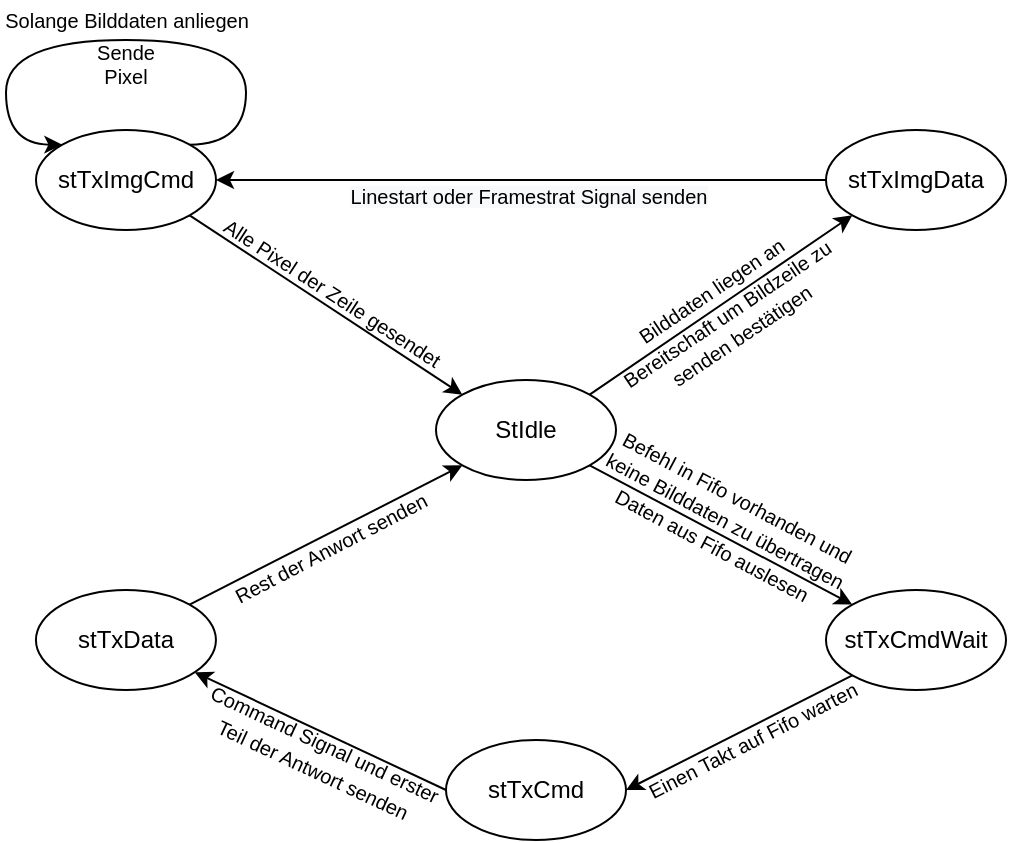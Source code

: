 <mxfile version="13.4.5" type="device"><diagram id="CmULTEvlulnw2AV3xqKY" name="Page-1"><mxGraphModel dx="657" dy="381" grid="1" gridSize="10" guides="1" tooltips="1" connect="1" arrows="1" fold="1" page="1" pageScale="1" pageWidth="850" pageHeight="1100" math="0" shadow="0"><root><mxCell id="0"/><mxCell id="1" parent="0"/><mxCell id="aXKpqHgMQ56o390ZOyR0-7" style="rounded=0;orthogonalLoop=1;jettySize=auto;html=1;exitX=1;exitY=1;exitDx=0;exitDy=0;entryX=0;entryY=0;entryDx=0;entryDy=0;" parent="1" source="aXKpqHgMQ56o390ZOyR0-1" target="aXKpqHgMQ56o390ZOyR0-4" edge="1"><mxGeometry relative="1" as="geometry"/></mxCell><mxCell id="YrGLz9iDSlpPaKeymUXz-3" value="&lt;span style=&quot;font-size: 10px;&quot;&gt;Befehl in Fifo vorhanden und&lt;/span&gt;&lt;br style=&quot;font-size: 10px;&quot;&gt;&lt;span style=&quot;font-size: 10px;&quot;&gt;keine Bilddaten zu übertragen&lt;br&gt;&lt;/span&gt;&lt;span style=&quot;font-size: 10px;&quot;&gt;Daten aus Fifo auslesen&lt;br&gt;&lt;/span&gt;&lt;span style=&quot;font-size: 10px;&quot;&gt;&lt;br&gt;&lt;/span&gt;" style="edgeLabel;html=1;align=center;verticalAlign=middle;resizable=0;points=[];fontColor=#000000;rotation=28;labelBackgroundColor=none;" vertex="1" connectable="0" parent="aXKpqHgMQ56o390ZOyR0-7"><mxGeometry x="0.179" y="1" relative="1" as="geometry"><mxPoint x="-14" y="-7" as="offset"/></mxGeometry></mxCell><mxCell id="aXKpqHgMQ56o390ZOyR0-8" style="rounded=0;orthogonalLoop=1;jettySize=auto;html=1;exitX=1;exitY=0;exitDx=0;exitDy=0;entryX=0;entryY=1;entryDx=0;entryDy=0;" parent="1" source="aXKpqHgMQ56o390ZOyR0-1" target="aXKpqHgMQ56o390ZOyR0-3" edge="1"><mxGeometry relative="1" as="geometry"/></mxCell><mxCell id="YrGLz9iDSlpPaKeymUXz-2" value="&lt;span style=&quot;font-size: 10px&quot;&gt;&lt;br&gt;Bilddaten liegen an&lt;br&gt;&lt;/span&gt;&lt;span style=&quot;font-size: 10px&quot;&gt;Bereitschaft um Bildzeile zu &lt;br&gt;senden bestätigen&lt;/span&gt;&lt;span style=&quot;font-size: 10px&quot;&gt;&lt;br&gt;&lt;/span&gt;" style="edgeLabel;html=1;align=center;verticalAlign=middle;resizable=0;points=[];horizontal=1;rotation=326;labelBackgroundColor=none;labelPosition=center;verticalLabelPosition=middle;" vertex="1" connectable="0" parent="aXKpqHgMQ56o390ZOyR0-8"><mxGeometry x="0.46" y="1" relative="1" as="geometry"><mxPoint x="-31" y="19.63" as="offset"/></mxGeometry></mxCell><mxCell id="aXKpqHgMQ56o390ZOyR0-1" value="StIdle" style="ellipse;whiteSpace=wrap;html=1;" parent="1" vertex="1"><mxGeometry x="355" y="320" width="90" height="50" as="geometry"/></mxCell><mxCell id="aXKpqHgMQ56o390ZOyR0-10" style="rounded=0;orthogonalLoop=1;jettySize=auto;html=1;exitX=1;exitY=1;exitDx=0;exitDy=0;entryX=0;entryY=0;entryDx=0;entryDy=0;" parent="1" source="aXKpqHgMQ56o390ZOyR0-2" target="aXKpqHgMQ56o390ZOyR0-1" edge="1"><mxGeometry relative="1" as="geometry"/></mxCell><mxCell id="YrGLz9iDSlpPaKeymUXz-7" value="&lt;span style=&quot;font-size: 10px;&quot;&gt;Alle Pixel der Zeile gesendet&lt;/span&gt;" style="edgeLabel;html=1;align=center;verticalAlign=middle;resizable=0;points=[];fontColor=#000000;rotation=33;labelBackgroundColor=none;" vertex="1" connectable="0" parent="aXKpqHgMQ56o390ZOyR0-10"><mxGeometry x="0.089" y="1" relative="1" as="geometry"><mxPoint x="-4" y="-10" as="offset"/></mxGeometry></mxCell><mxCell id="aXKpqHgMQ56o390ZOyR0-2" value="stTxImgCmd" style="ellipse;whiteSpace=wrap;html=1;" parent="1" vertex="1"><mxGeometry x="155" y="195" width="90" height="50" as="geometry"/></mxCell><mxCell id="aXKpqHgMQ56o390ZOyR0-9" style="rounded=0;orthogonalLoop=1;jettySize=auto;html=1;exitX=0;exitY=0.5;exitDx=0;exitDy=0;entryX=1;entryY=0.5;entryDx=0;entryDy=0;" parent="1" source="aXKpqHgMQ56o390ZOyR0-3" target="aXKpqHgMQ56o390ZOyR0-2" edge="1"><mxGeometry relative="1" as="geometry"/></mxCell><mxCell id="YrGLz9iDSlpPaKeymUXz-8" value="&lt;span style=&quot;font-size: 10px ; background-color: rgb(248 , 249 , 250)&quot;&gt;Linestart oder Framestrat Signal senden&lt;/span&gt;" style="edgeLabel;html=1;align=center;verticalAlign=middle;resizable=0;points=[];fontColor=#000000;" vertex="1" connectable="0" parent="aXKpqHgMQ56o390ZOyR0-9"><mxGeometry x="-0.047" y="-1" relative="1" as="geometry"><mxPoint x="-4" y="9" as="offset"/></mxGeometry></mxCell><mxCell id="aXKpqHgMQ56o390ZOyR0-3" value="stTxImgData" style="ellipse;whiteSpace=wrap;html=1;" parent="1" vertex="1"><mxGeometry x="550" y="195" width="90" height="50" as="geometry"/></mxCell><mxCell id="aXKpqHgMQ56o390ZOyR0-11" style="rounded=0;orthogonalLoop=1;jettySize=auto;html=1;exitX=0;exitY=1;exitDx=0;exitDy=0;entryX=1;entryY=0.5;entryDx=0;entryDy=0;" parent="1" source="aXKpqHgMQ56o390ZOyR0-4" target="aXKpqHgMQ56o390ZOyR0-5" edge="1"><mxGeometry relative="1" as="geometry"/></mxCell><mxCell id="YrGLz9iDSlpPaKeymUXz-4" value="&lt;span style=&quot;font-size: 10px;&quot;&gt;Einen Takt auf Fifo warten&lt;/span&gt;" style="edgeLabel;html=1;align=center;verticalAlign=middle;resizable=0;points=[];fontColor=#000000;rotation=333;labelBackgroundColor=none;" vertex="1" connectable="0" parent="aXKpqHgMQ56o390ZOyR0-11"><mxGeometry x="0.303" relative="1" as="geometry"><mxPoint x="23.36" y="-4.9" as="offset"/></mxGeometry></mxCell><mxCell id="aXKpqHgMQ56o390ZOyR0-4" value="stTxCmdWait" style="ellipse;whiteSpace=wrap;html=1;" parent="1" vertex="1"><mxGeometry x="550" y="425" width="90" height="50" as="geometry"/></mxCell><mxCell id="aXKpqHgMQ56o390ZOyR0-12" style="rounded=0;orthogonalLoop=1;jettySize=auto;html=1;exitX=0;exitY=0.5;exitDx=0;exitDy=0;" parent="1" source="aXKpqHgMQ56o390ZOyR0-5" target="aXKpqHgMQ56o390ZOyR0-6" edge="1"><mxGeometry relative="1" as="geometry"/></mxCell><mxCell id="YrGLz9iDSlpPaKeymUXz-5" value="&lt;span style=&quot;font-size: 10px;&quot;&gt;Command Signal und erster &lt;br&gt;Teil der Antwort senden&lt;/span&gt;" style="edgeLabel;html=1;align=center;verticalAlign=middle;resizable=0;points=[];fontColor=#000000;rotation=25;labelBackgroundColor=none;" vertex="1" connectable="0" parent="aXKpqHgMQ56o390ZOyR0-12"><mxGeometry x="-0.121" relative="1" as="geometry"><mxPoint x="-9" y="9" as="offset"/></mxGeometry></mxCell><mxCell id="aXKpqHgMQ56o390ZOyR0-5" value="stTxCmd" style="ellipse;whiteSpace=wrap;html=1;" parent="1" vertex="1"><mxGeometry x="360" y="500" width="90" height="50" as="geometry"/></mxCell><mxCell id="aXKpqHgMQ56o390ZOyR0-13" style="rounded=0;orthogonalLoop=1;jettySize=auto;html=1;exitX=1;exitY=0;exitDx=0;exitDy=0;entryX=0;entryY=1;entryDx=0;entryDy=0;" parent="1" source="aXKpqHgMQ56o390ZOyR0-6" target="aXKpqHgMQ56o390ZOyR0-1" edge="1"><mxGeometry relative="1" as="geometry"/></mxCell><mxCell id="YrGLz9iDSlpPaKeymUXz-6" value="&lt;span style=&quot;font-size: 10px;&quot;&gt;Rest der Anwort senden&lt;/span&gt;" style="edgeLabel;html=1;align=center;verticalAlign=middle;resizable=0;points=[];fontColor=#000000;rotation=332.5;labelBackgroundColor=none;" vertex="1" connectable="0" parent="aXKpqHgMQ56o390ZOyR0-13"><mxGeometry x="-0.103" y="-2" relative="1" as="geometry"><mxPoint x="8" y="1" as="offset"/></mxGeometry></mxCell><mxCell id="aXKpqHgMQ56o390ZOyR0-6" value="stTxData" style="ellipse;whiteSpace=wrap;html=1;" parent="1" vertex="1"><mxGeometry x="154.97" y="425" width="90" height="50" as="geometry"/></mxCell><mxCell id="aXKpqHgMQ56o390ZOyR0-17" style="edgeStyle=orthogonalEdgeStyle;rounded=0;orthogonalLoop=1;jettySize=auto;html=1;exitX=1;exitY=0;exitDx=0;exitDy=0;entryX=0;entryY=0;entryDx=0;entryDy=0;curved=1;" parent="1" source="aXKpqHgMQ56o390ZOyR0-2" target="aXKpqHgMQ56o390ZOyR0-2" edge="1"><mxGeometry relative="1" as="geometry"><Array as="points"><mxPoint x="260" y="202"/><mxPoint x="260" y="150"/><mxPoint x="140" y="150"/><mxPoint x="140" y="202"/></Array></mxGeometry></mxCell><mxCell id="aXKpqHgMQ56o390ZOyR0-18" value="Solange Bilddaten anliegen" style="text;html=1;strokeColor=none;fillColor=none;align=center;verticalAlign=middle;whiteSpace=wrap;rounded=0;fontSize=10;" parent="1" vertex="1"><mxGeometry x="137.97" y="130" width="125" height="20" as="geometry"/></mxCell><mxCell id="aXKpqHgMQ56o390ZOyR0-19" value="Sende Pixel" style="text;html=1;strokeColor=none;fillColor=none;align=center;verticalAlign=middle;whiteSpace=wrap;rounded=0;fontSize=10;" parent="1" vertex="1"><mxGeometry x="179.97" y="152" width="40" height="20" as="geometry"/></mxCell></root></mxGraphModel></diagram></mxfile>